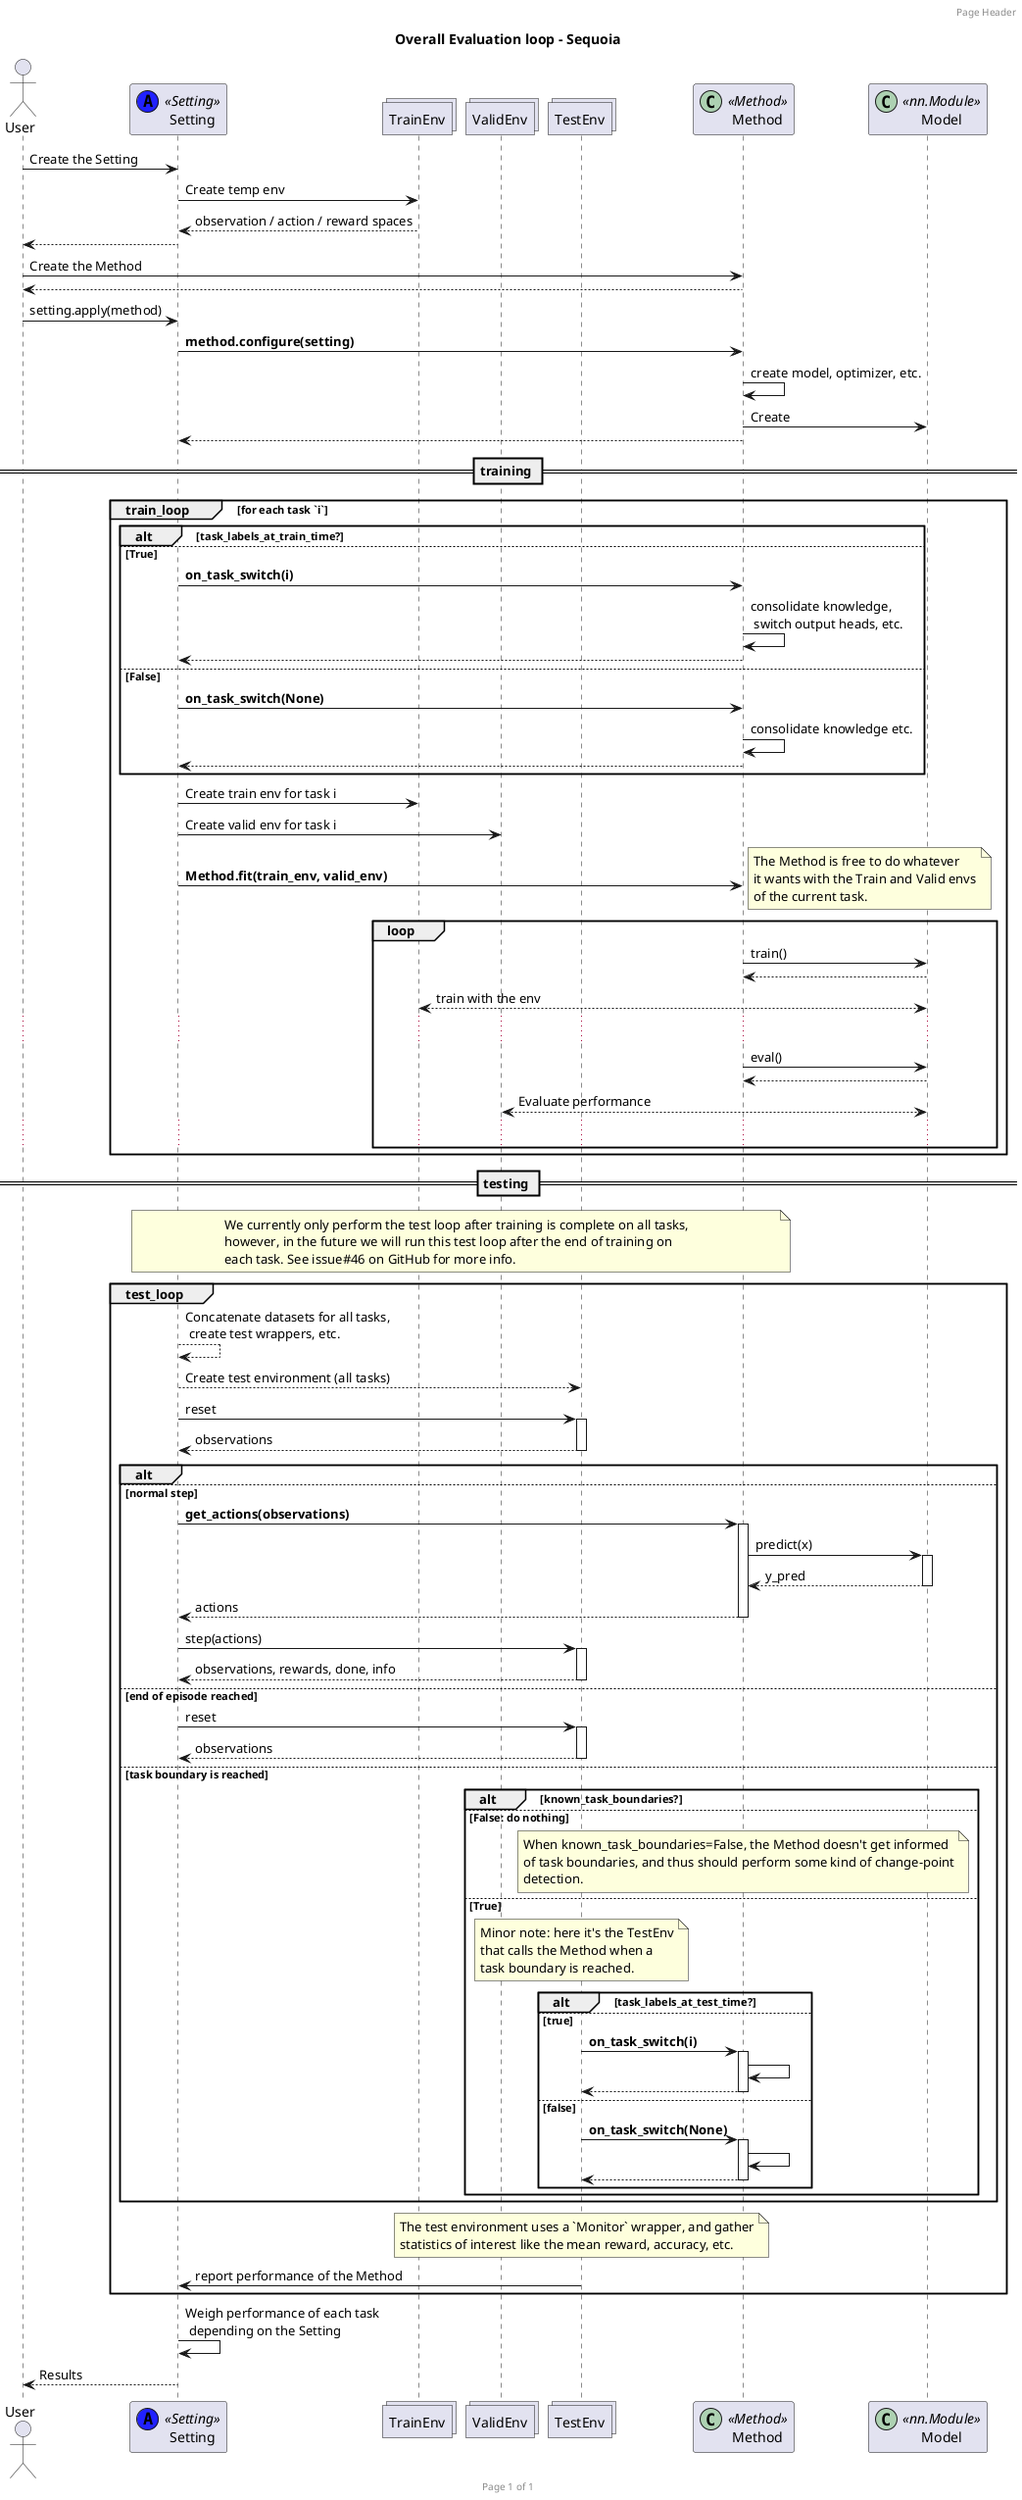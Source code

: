 @startuml ContinualRLSetting
header Page Header
footer Page %page% of %lastpage%
title Overall Evaluation loop - Sequoia

actor User
participant Setting << (A,#2121FF) Setting >>
collections TrainEnv
collections ValidEnv
collections TestEnv
' autoactivate on
participant Method << (C,#ADD1B2) Method >>
participant Model << (C,#ADD1B2) nn.Module >>
' activate Setting
' autoactivate on

User -> Setting: Create the Setting
Setting -> TrainEnv: Create temp env
return observation / action / reward spaces
User <-- Setting


User -> Method: Create the Method
User <-- Method


User -> Setting: setting.apply(method)

Setting -> Method: **method.configure(setting)**

    Method -> Method: create model, optimizer, etc.
    ' deactivate Method

    Method -> Model: Create
    ' activate Model
Setting <-- Method

autoactivate off

== training ==


group train_loop [for each task `i`]
    alt task_labels_at_train_time?
    else True
        Setting -> Method: **on_task_switch(i)**
        Method -> Method: consolidate knowledge, \n switch output heads, etc.
        Setting <-- Method
    else False 
        Setting -> Method: **on_task_switch(None)**
        Method -> Method: consolidate knowledge etc.
        Setting <-- Method

    end

    Setting -> TrainEnv: Create train env for task i
    Setting -> ValidEnv: Create valid env for task i
    ' activate ValidEnv
    Setting -> Method: **Method.fit(train_env, valid_env)**
    ' loop
    
    ' alt loop
    group loop
        note right
        The Method is free to do whatever
        it wants with the Train and Valid envs
        of the current task.
        end note
        Method -> Model: train()
        return

        ' group training
        Model <--> TrainEnv: train with the env
        ...

        Method -> Model: eval()
        return
        Model <--> ValidEnv: Evaluate performance
        ...
        ' autoactivate on
        ' Model -> TrainEnv: reset
        ' return Observations
        ' Model -> TrainEnv: step(actions)
        ' return Observations, Rewards, done, info
    end

end


== testing ==

note over Setting, Method
We currently only perform the test loop after training is complete on all tasks,
however, in the future we will run this test loop after the end of training on
each task. See issue#46 on GitHub for more info.
end note

group test_loop
    Setting --> Setting: Concatenate datasets for all tasks, \n create test wrappers, etc.
    Setting --> TestEnv: Create test environment (all tasks)
    autoactivate on
    Setting -> TestEnv: reset
    return observations
    ' loop
        alt
        else normal step

            Setting -> Method: **get_actions(observations)**
            Method -> Model: predict(x)
            return y_pred
            return actions
            Setting -> TestEnv: step(actions)
            return observations, rewards, done, info

        else end of episode reached
            Setting -> TestEnv: reset
            return observations

        else task boundary is reached
            ' TestEnv --> Method: **on_task_switch(i)**
            
            alt known_task_boundaries?
            else False: do nothing
                note over Method
                When known_task_boundaries=False, the Method doesn't get informed
                of task boundaries, and thus should perform some kind of change-point
                detection.
                end note
            else True
                note over TestEnv
                Minor note: here it's the TestEnv
                that calls the Method when a
                task boundary is reached.
                end note

                alt task_labels_at_test_time?
                else true
                    ' note right of Setting: If task labels are given
                    TestEnv -> Method: **on_task_switch(i)**
                    autoactivate off
                    Method -> Method
                    autoactivate on
                    return

                else false 
                    TestEnv -> Method: **on_task_switch(None)**
                    autoactivate off
                    Method -> Method
                    autoactivate on
                    return
                end
            end
        end
    ' end
    autoactivate off
    note over TestEnv
    The test environment uses a `Monitor` wrapper, and gather
    statistics of interest like the mean reward, accuracy, etc.    
    end note
    TestEnv -> Setting: report performance of the Method
end
Setting -> Setting: Weigh performance of each task \n depending on the Setting
User <-- Setting: Results
' return Results
@enduml